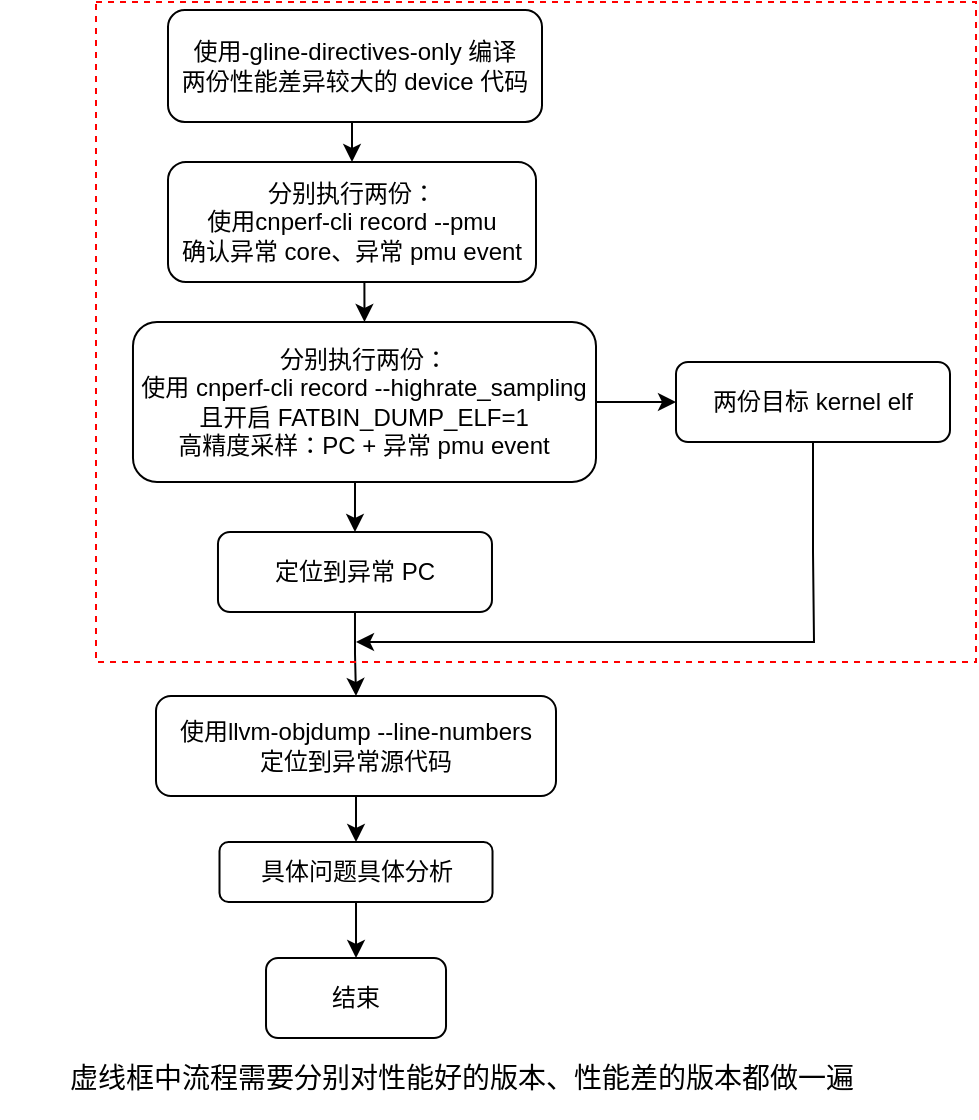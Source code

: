 <mxfile version="21.0.4" type="github">
  <diagram id="C5RBs43oDa-KdzZeNtuy" name="Page-1">
    <mxGraphModel dx="801" dy="456" grid="1" gridSize="10" guides="1" tooltips="1" connect="1" arrows="1" fold="1" page="1" pageScale="1" pageWidth="827" pageHeight="1169" math="0" shadow="0">
      <root>
        <mxCell id="WIyWlLk6GJQsqaUBKTNV-0" />
        <mxCell id="WIyWlLk6GJQsqaUBKTNV-1" parent="WIyWlLk6GJQsqaUBKTNV-0" />
        <mxCell id="Lqe4J3SraO-Tc6IZ4Yrn-33" style="edgeStyle=orthogonalEdgeStyle;rounded=0;orthogonalLoop=1;jettySize=auto;html=1;exitX=0.5;exitY=1;exitDx=0;exitDy=0;entryX=0.5;entryY=0;entryDx=0;entryDy=0;" parent="WIyWlLk6GJQsqaUBKTNV-1" source="WIyWlLk6GJQsqaUBKTNV-3" target="Lqe4J3SraO-Tc6IZ4Yrn-0" edge="1">
          <mxGeometry relative="1" as="geometry" />
        </mxCell>
        <mxCell id="WIyWlLk6GJQsqaUBKTNV-3" value="使用-gline-directives-only 编译&lt;br&gt;两份性能差异较大的 device 代码" style="rounded=1;whiteSpace=wrap;html=1;fontSize=12;glass=0;strokeWidth=1;shadow=0;" parent="WIyWlLk6GJQsqaUBKTNV-1" vertex="1">
          <mxGeometry x="266" y="54" width="187" height="56" as="geometry" />
        </mxCell>
        <mxCell id="WIyWlLk6GJQsqaUBKTNV-11" value="结束" style="rounded=1;whiteSpace=wrap;html=1;fontSize=12;glass=0;strokeWidth=1;shadow=0;" parent="WIyWlLk6GJQsqaUBKTNV-1" vertex="1">
          <mxGeometry x="315.01" y="528" width="90" height="40" as="geometry" />
        </mxCell>
        <mxCell id="Lqe4J3SraO-Tc6IZ4Yrn-34" style="edgeStyle=orthogonalEdgeStyle;rounded=0;orthogonalLoop=1;jettySize=auto;html=1;exitX=0.5;exitY=1;exitDx=0;exitDy=0;entryX=0.5;entryY=0;entryDx=0;entryDy=0;" parent="WIyWlLk6GJQsqaUBKTNV-1" source="Lqe4J3SraO-Tc6IZ4Yrn-0" target="Lqe4J3SraO-Tc6IZ4Yrn-2" edge="1">
          <mxGeometry relative="1" as="geometry" />
        </mxCell>
        <mxCell id="Lqe4J3SraO-Tc6IZ4Yrn-0" value="分别执行两份：&lt;br&gt;使用cnperf-cli record --pmu&lt;br&gt;确认异常 core、异常 pmu event" style="rounded=1;whiteSpace=wrap;html=1;fontSize=12;glass=0;strokeWidth=1;shadow=0;" parent="WIyWlLk6GJQsqaUBKTNV-1" vertex="1">
          <mxGeometry x="266" y="130" width="184" height="60" as="geometry" />
        </mxCell>
        <mxCell id="Lqe4J3SraO-Tc6IZ4Yrn-38" style="edgeStyle=orthogonalEdgeStyle;rounded=0;orthogonalLoop=1;jettySize=auto;html=1;exitX=0.5;exitY=1;exitDx=0;exitDy=0;entryX=0.5;entryY=0;entryDx=0;entryDy=0;" parent="WIyWlLk6GJQsqaUBKTNV-1" source="Lqe4J3SraO-Tc6IZ4Yrn-1" target="WIyWlLk6GJQsqaUBKTNV-11" edge="1">
          <mxGeometry relative="1" as="geometry" />
        </mxCell>
        <mxCell id="Lqe4J3SraO-Tc6IZ4Yrn-1" value="具体问题具体分析" style="rounded=1;whiteSpace=wrap;html=1;fontSize=12;glass=0;strokeWidth=1;shadow=0;" parent="WIyWlLk6GJQsqaUBKTNV-1" vertex="1">
          <mxGeometry x="291.75" y="470" width="136.51" height="30" as="geometry" />
        </mxCell>
        <mxCell id="Lqe4J3SraO-Tc6IZ4Yrn-35" style="edgeStyle=orthogonalEdgeStyle;rounded=0;orthogonalLoop=1;jettySize=auto;html=1;exitX=0.5;exitY=1;exitDx=0;exitDy=0;entryX=0.5;entryY=0;entryDx=0;entryDy=0;" parent="WIyWlLk6GJQsqaUBKTNV-1" source="Lqe4J3SraO-Tc6IZ4Yrn-2" target="Lqe4J3SraO-Tc6IZ4Yrn-3" edge="1">
          <mxGeometry relative="1" as="geometry" />
        </mxCell>
        <mxCell id="Lqe4J3SraO-Tc6IZ4Yrn-40" style="edgeStyle=orthogonalEdgeStyle;rounded=0;orthogonalLoop=1;jettySize=auto;html=1;exitX=1;exitY=0.5;exitDx=0;exitDy=0;entryX=0;entryY=0.5;entryDx=0;entryDy=0;" parent="WIyWlLk6GJQsqaUBKTNV-1" source="Lqe4J3SraO-Tc6IZ4Yrn-2" target="Lqe4J3SraO-Tc6IZ4Yrn-39" edge="1">
          <mxGeometry relative="1" as="geometry" />
        </mxCell>
        <mxCell id="Lqe4J3SraO-Tc6IZ4Yrn-2" value="分别执行两份：&lt;br&gt;使用 cnperf-cli record --highrate_sampling&lt;br style=&quot;border-color: var(--border-color);&quot;&gt;且开启 FATBIN_DUMP_ELF=1&lt;br&gt;高精度采样：PC + 异常 pmu event" style="rounded=1;whiteSpace=wrap;html=1;fontSize=12;glass=0;strokeWidth=1;shadow=0;spacing=2;" parent="WIyWlLk6GJQsqaUBKTNV-1" vertex="1">
          <mxGeometry x="248.49" y="210" width="231.51" height="80" as="geometry" />
        </mxCell>
        <mxCell id="Lqe4J3SraO-Tc6IZ4Yrn-36" style="edgeStyle=orthogonalEdgeStyle;rounded=0;orthogonalLoop=1;jettySize=auto;html=1;exitX=0.5;exitY=1;exitDx=0;exitDy=0;entryX=0.5;entryY=0;entryDx=0;entryDy=0;" parent="WIyWlLk6GJQsqaUBKTNV-1" source="Lqe4J3SraO-Tc6IZ4Yrn-3" target="Lqe4J3SraO-Tc6IZ4Yrn-31" edge="1">
          <mxGeometry relative="1" as="geometry" />
        </mxCell>
        <mxCell id="Lqe4J3SraO-Tc6IZ4Yrn-3" value="定位到异常 PC" style="rounded=1;whiteSpace=wrap;html=1;fontSize=12;glass=0;strokeWidth=1;shadow=0;" parent="WIyWlLk6GJQsqaUBKTNV-1" vertex="1">
          <mxGeometry x="290.99" y="315" width="137" height="40" as="geometry" />
        </mxCell>
        <mxCell id="Lqe4J3SraO-Tc6IZ4Yrn-37" style="edgeStyle=orthogonalEdgeStyle;rounded=0;orthogonalLoop=1;jettySize=auto;html=1;exitX=0.5;exitY=1;exitDx=0;exitDy=0;entryX=0.5;entryY=0;entryDx=0;entryDy=0;" parent="WIyWlLk6GJQsqaUBKTNV-1" source="Lqe4J3SraO-Tc6IZ4Yrn-31" target="Lqe4J3SraO-Tc6IZ4Yrn-1" edge="1">
          <mxGeometry relative="1" as="geometry" />
        </mxCell>
        <mxCell id="Lqe4J3SraO-Tc6IZ4Yrn-31" value="使用llvm-objdump --line-numbers&lt;br&gt;定位到异常源代码" style="rounded=1;whiteSpace=wrap;html=1;fontSize=12;glass=0;strokeWidth=1;shadow=0;" parent="WIyWlLk6GJQsqaUBKTNV-1" vertex="1">
          <mxGeometry x="260" y="397" width="200" height="50" as="geometry" />
        </mxCell>
        <mxCell id="Lqe4J3SraO-Tc6IZ4Yrn-32" value="" style="rounded=0;whiteSpace=wrap;html=1;fillColor=none;dashed=1;strokeColor=#FF0000;" parent="WIyWlLk6GJQsqaUBKTNV-1" vertex="1">
          <mxGeometry x="230" y="50" width="440" height="330" as="geometry" />
        </mxCell>
        <mxCell id="2H55x0UcJ6RXiAVqtqA1-0" style="edgeStyle=orthogonalEdgeStyle;rounded=0;orthogonalLoop=1;jettySize=auto;html=1;exitX=0.5;exitY=1;exitDx=0;exitDy=0;" edge="1" parent="WIyWlLk6GJQsqaUBKTNV-1" source="Lqe4J3SraO-Tc6IZ4Yrn-39">
          <mxGeometry relative="1" as="geometry">
            <mxPoint x="360" y="370" as="targetPoint" />
            <Array as="points">
              <mxPoint x="589" y="325" />
              <mxPoint x="589" y="380" />
            </Array>
          </mxGeometry>
        </mxCell>
        <mxCell id="Lqe4J3SraO-Tc6IZ4Yrn-39" value="两份目标 kernel elf" style="rounded=1;whiteSpace=wrap;html=1;fontSize=12;glass=0;strokeWidth=1;shadow=0;" parent="WIyWlLk6GJQsqaUBKTNV-1" vertex="1">
          <mxGeometry x="520" y="230" width="137" height="40" as="geometry" />
        </mxCell>
        <mxCell id="Lqe4J3SraO-Tc6IZ4Yrn-43" value="&lt;font color=&quot;#000000&quot;&gt;虚线框中流程需要分别对性能好的版本、性能差的版本都做一遍&lt;/font&gt;" style="text;strokeColor=none;align=center;fillColor=none;html=1;verticalAlign=middle;whiteSpace=wrap;rounded=0;fontSize=14;fontColor=#FF0000;" parent="WIyWlLk6GJQsqaUBKTNV-1" vertex="1">
          <mxGeometry x="182" y="568" width="462.01" height="40" as="geometry" />
        </mxCell>
      </root>
    </mxGraphModel>
  </diagram>
</mxfile>
